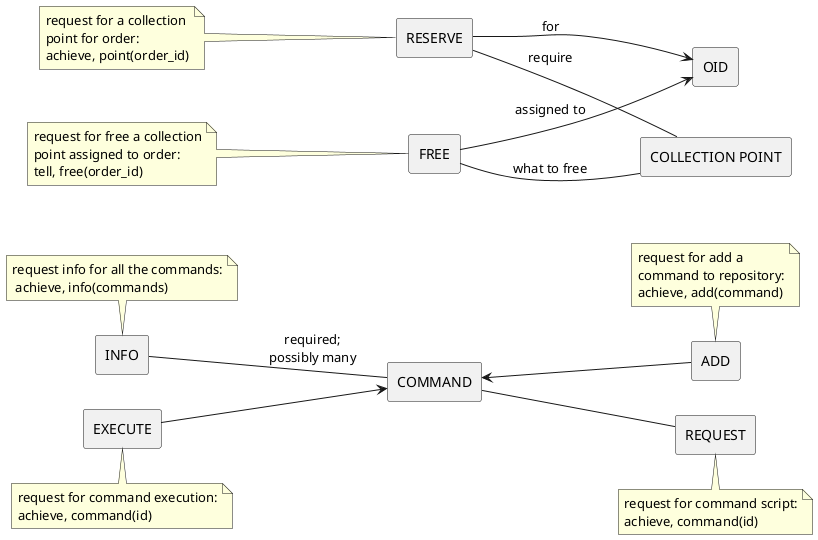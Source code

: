 @startuml ontology-operations-2
skinparam componentStyle rectangle
left to right direction

[RESERVE] --> [OID]                 : for
[RESERVE] -- [COLLECTION POINT]     : require
note left of [RESERVE]: request for a collection\npoint for order:\nachieve, point(order_id)

[FREE] --> [OID]                    : assigned to
[FREE] -- [COLLECTION POINT]        : what to free
note left of [FREE]: request for free a collection\npoint assigned to order:\ntell, free(order_id)

[INFO] as CINFO
[ADD] -up-> [COMMAND]
note top of [ADD]: request for add a\ncommand to repository:\nachieve, add(command)
[REQUEST] -up- [COMMAND]
note bottom of [REQUEST]: request for command script:\nachieve, command(id)
CINFO -down- [COMMAND]                  : required;\npossibly many
note top of CINFO: request info for all the commands:\n achieve, info(commands)
[EXECUTE] --> [COMMAND]
note bottom of [EXECUTE]: request for command execution:\nachieve, command(id)

@enduml
